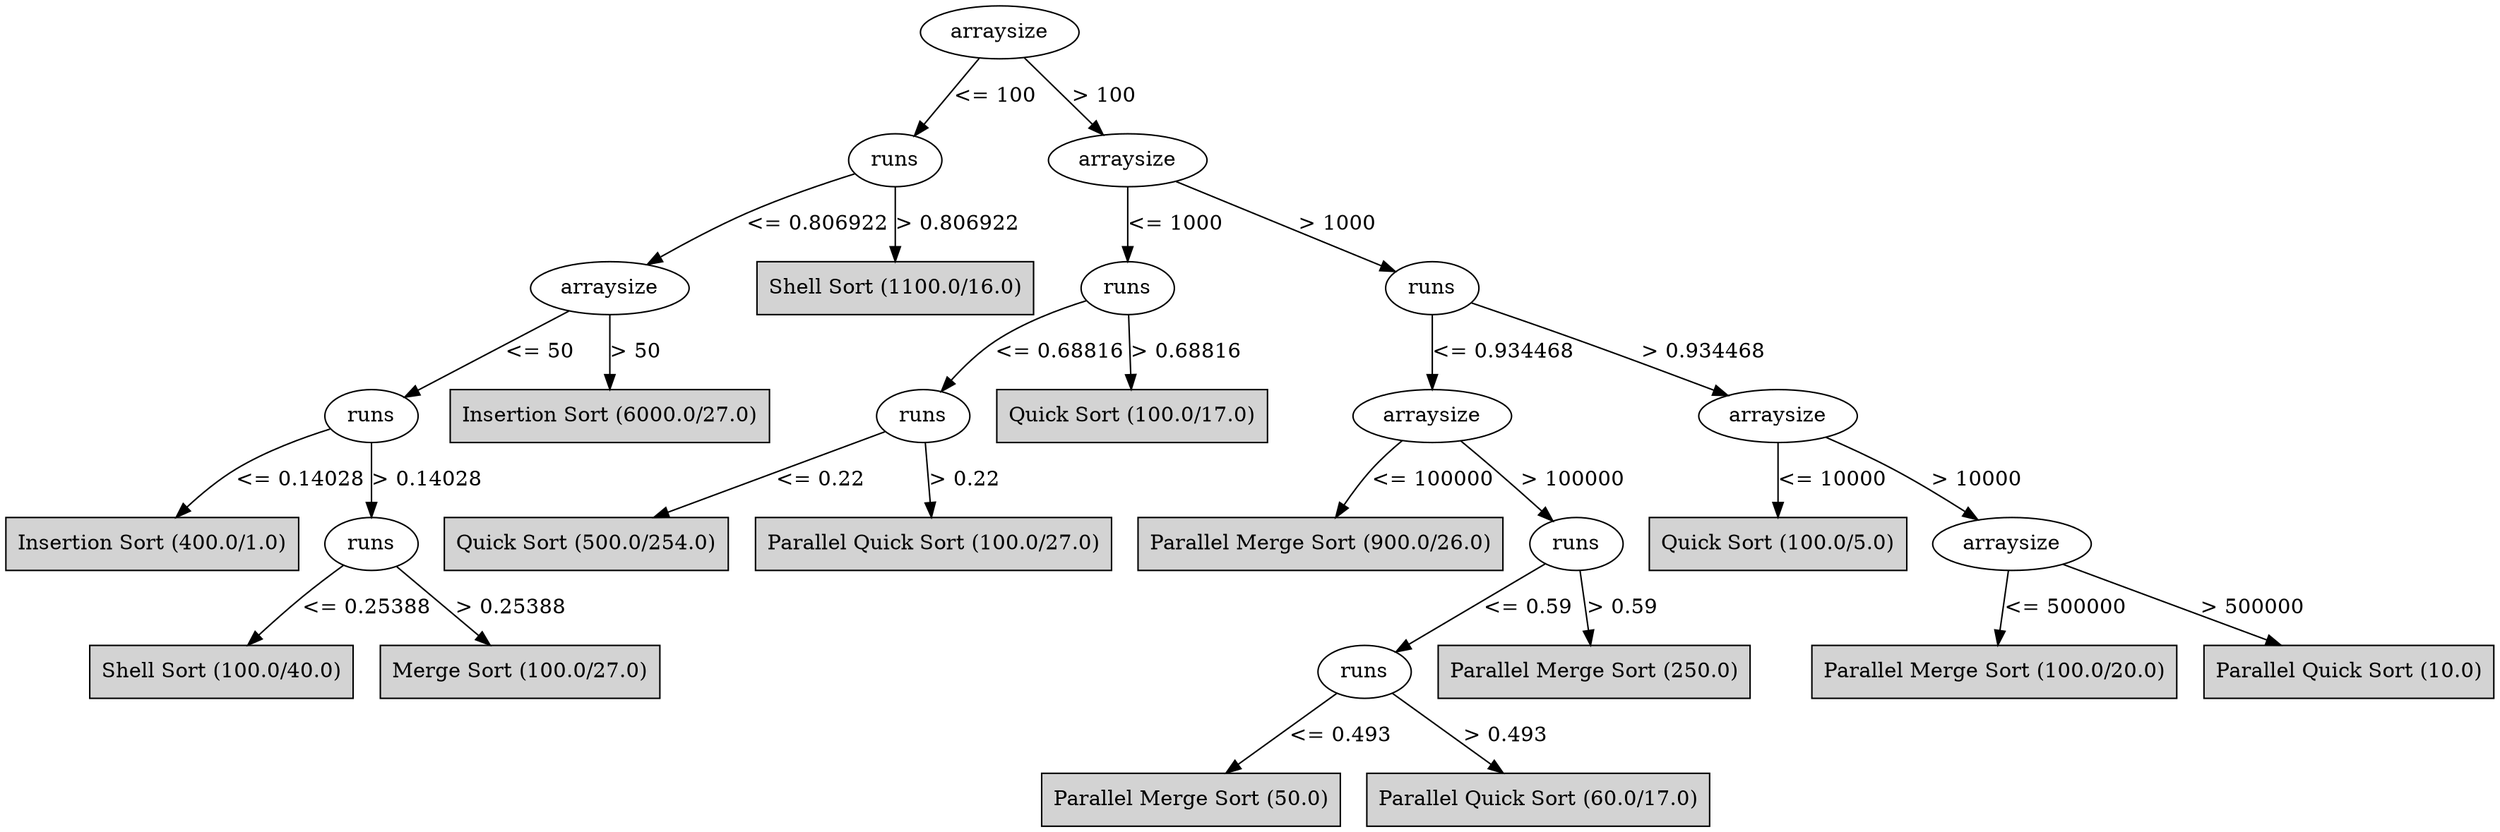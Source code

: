 digraph J48Tree {
N0 [label="arraysize" ]
N0->N1 [label="<= 100"]
N1 [label="runs" ]
N1->N2 [label="<= 0.806922"]
N2 [label="arraysize" ]
N2->N3 [label="<= 50"]
N3 [label="runs" ]
N3->N4 [label="<= 0.14028"]
N4 [label="Insertion Sort (400.0/1.0)" shape=box style=filled ]
N3->N5 [label="> 0.14028"]
N5 [label="runs" ]
N5->N6 [label="<= 0.25388"]
N6 [label="Shell Sort (100.0/40.0)" shape=box style=filled ]
N5->N7 [label="> 0.25388"]
N7 [label="Merge Sort (100.0/27.0)" shape=box style=filled ]
N2->N8 [label="> 50"]
N8 [label="Insertion Sort (6000.0/27.0)" shape=box style=filled ]
N1->N9 [label="> 0.806922"]
N9 [label="Shell Sort (1100.0/16.0)" shape=box style=filled ]
N0->N10 [label="> 100"]
N10 [label="arraysize" ]
N10->N11 [label="<= 1000"]
N11 [label="runs" ]
N11->N12 [label="<= 0.68816"]
N12 [label="runs" ]
N12->N13 [label="<= 0.22"]
N13 [label="Quick Sort (500.0/254.0)" shape=box style=filled ]
N12->N14 [label="> 0.22"]
N14 [label="Parallel Quick Sort (100.0/27.0)" shape=box style=filled ]
N11->N15 [label="> 0.68816"]
N15 [label="Quick Sort (100.0/17.0)" shape=box style=filled ]
N10->N16 [label="> 1000"]
N16 [label="runs" ]
N16->N17 [label="<= 0.934468"]
N17 [label="arraysize" ]
N17->N18 [label="<= 100000"]
N18 [label="Parallel Merge Sort (900.0/26.0)" shape=box style=filled ]
N17->N19 [label="> 100000"]
N19 [label="runs" ]
N19->N20 [label="<= 0.59"]
N20 [label="runs" ]
N20->N21 [label="<= 0.493"]
N21 [label="Parallel Merge Sort (50.0)" shape=box style=filled ]
N20->N22 [label="> 0.493"]
N22 [label="Parallel Quick Sort (60.0/17.0)" shape=box style=filled ]
N19->N23 [label="> 0.59"]
N23 [label="Parallel Merge Sort (250.0)" shape=box style=filled ]
N16->N24 [label="> 0.934468"]
N24 [label="arraysize" ]
N24->N25 [label="<= 10000"]
N25 [label="Quick Sort (100.0/5.0)" shape=box style=filled ]
N24->N26 [label="> 10000"]
N26 [label="arraysize" ]
N26->N27 [label="<= 500000"]
N27 [label="Parallel Merge Sort (100.0/20.0)" shape=box style=filled ]
N26->N28 [label="> 500000"]
N28 [label="Parallel Quick Sort (10.0)" shape=box style=filled ]
}

